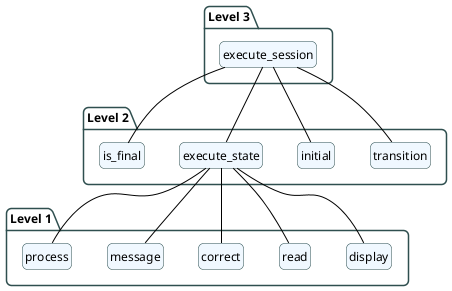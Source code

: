 @startuml

'-----------------------------------
' UML concepts illustrated
' JMB 2014
'-----------------------------------

@startuml

'-----------------------------------
' Standards Taxonomy (taken from Friedenthal 2016)
' JMB 2018
'-----------------------------------

' Default settings
'-----------------------------------
' left to right direction 'does not work for sequence diagrams :-(
'hide circle
hide empty members
hide methods
' Colors & Fonts
'-----------------------------------
'Colors => see http://plantuml.com/color
'skinparam monochrome true
'skinparam monochrome reverse
'skinparam handwritten true
skinparam package {
	BackgroundColor empty
	BorderColor DarkSlateGray
	ArrowColor Black
	FontColor Black
	FontSize 12
	FontName TrebuchetMS
}
skinparam roundcorner 10

skinparam class {
	BackgroundColor AliceBlue
	BorderColor DarkSlateGray
	ArrowColor Black
	FontColor Black
	FontSize 12
	FontName TrebuchetMS
}
skinparam arrow {
    MessageAlign center
}

' Attribute and name values (for translation purpose).
'-----------------------------------

' Usefull functions
'-----------------------------------
!define objet(nom,type) class "<u>nom : type"

hide circle
hide empty members
hide empty methods


package "Level 3" {
	class execute_session
}
package "Level 2" {
execute_session -- initial
initial -[hidden] transition
execute_session -- transition
execute_session -- execute_state
execute_session -- is_final
}


package "Level 1" {
execute_state -- display
execute_state -- read
execute_state -- correct
execute_state -- message
execute_state -- process
}
@enduml
